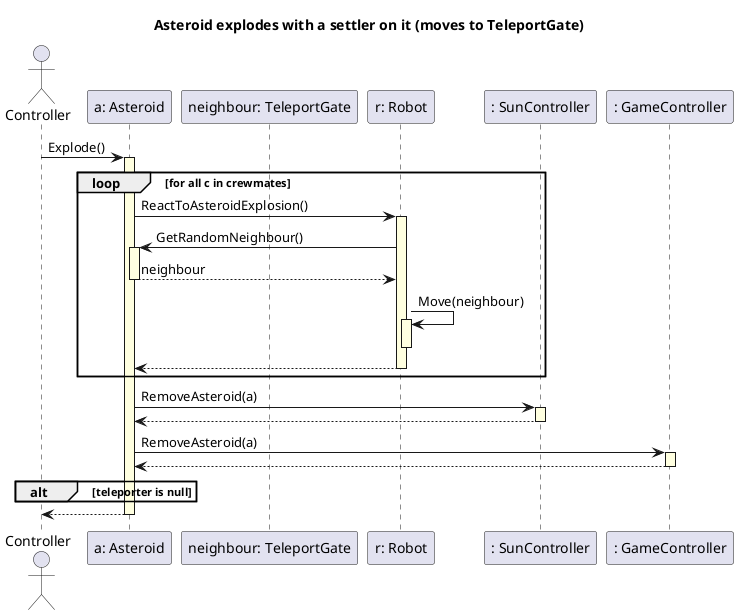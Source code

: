 @startuml
skinparam SequenceLifeLineBackgroundColor LightYellow

title "Asteroid explodes with a settler on it (moves to TeleportGate)"

actor Controller as C

participant "a: Asteroid" as a
participant "neighbour: TeleportGate" as neighbour
participant "r: Robot" as r
participant ": SunController" as sun
participant ": GameController" as game

C -> a ++ : Explode()

loop for all c in crewmates

    a -> r ++ : ReactToAsteroidExplosion() 
        r -> a ++ : GetRandomNeighbour()
        return neighbour
        r -> r ++ : Move(neighbour)
        deactivate r
    r --> a --

end

a -> sun ++ : RemoveAsteroid(a)
sun --> a --

a -> game ++ : RemoveAsteroid(a)
game --> a --

alt teleporter is null

end

a --> C --

@enduml